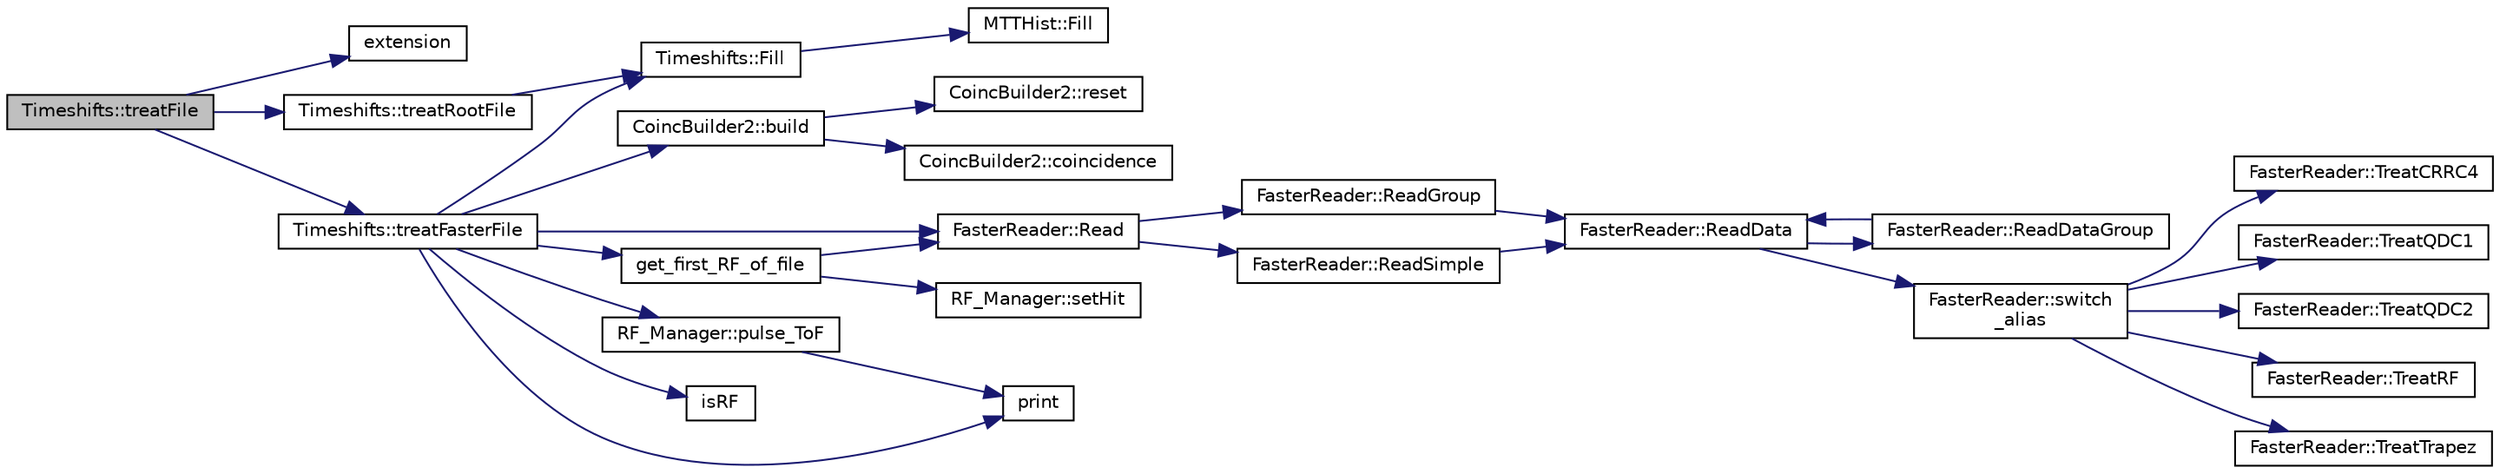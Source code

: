 digraph "Timeshifts::treatFile"
{
 // LATEX_PDF_SIZE
  edge [fontname="Helvetica",fontsize="10",labelfontname="Helvetica",labelfontsize="10"];
  node [fontname="Helvetica",fontsize="10",shape=record];
  rankdir="LR";
  Node1 [label="Timeshifts::treatFile",height=0.2,width=0.4,color="black", fillcolor="grey75", style="filled", fontcolor="black",tooltip=" "];
  Node1 -> Node2 [color="midnightblue",fontsize="10",style="solid",fontname="Helvetica"];
  Node2 [label="extension",height=0.2,width=0.4,color="black", fillcolor="white", style="filled",URL="$files__functions_8hpp.html#a321abbd0681c4da012deaf49122389c5",tooltip=" "];
  Node1 -> Node3 [color="midnightblue",fontsize="10",style="solid",fontname="Helvetica"];
  Node3 [label="Timeshifts::treatFasterFile",height=0.2,width=0.4,color="black", fillcolor="white", style="filled",URL="$class_timeshifts.html#abef7234fe827ae3c7758788cf22b6921",tooltip=" "];
  Node3 -> Node4 [color="midnightblue",fontsize="10",style="solid",fontname="Helvetica"];
  Node4 [label="CoincBuilder2::build",height=0.2,width=0.4,color="black", fillcolor="white", style="filled",URL="$class_coinc_builder2.html#aa41666b1db2ffab7ff2219c36199888a",tooltip=" "];
  Node4 -> Node5 [color="midnightblue",fontsize="10",style="solid",fontname="Helvetica"];
  Node5 [label="CoincBuilder2::coincidence",height=0.2,width=0.4,color="black", fillcolor="white", style="filled",URL="$class_coinc_builder2.html#a64d46f046ca3af1b2c8e9daf16b9b9e6",tooltip=" "];
  Node4 -> Node6 [color="midnightblue",fontsize="10",style="solid",fontname="Helvetica"];
  Node6 [label="CoincBuilder2::reset",height=0.2,width=0.4,color="black", fillcolor="white", style="filled",URL="$class_coinc_builder2.html#a6f72b69410de8e25e0a7b0daa17a20b3",tooltip=" "];
  Node3 -> Node7 [color="midnightblue",fontsize="10",style="solid",fontname="Helvetica"];
  Node7 [label="Timeshifts::Fill",height=0.2,width=0.4,color="black", fillcolor="white", style="filled",URL="$class_timeshifts.html#a6f380e101e8afa6b698f088b1427fd38",tooltip=" "];
  Node7 -> Node8 [color="midnightblue",fontsize="10",style="solid",fontname="Helvetica"];
  Node8 [label="MTTHist::Fill",height=0.2,width=0.4,color="black", fillcolor="white", style="filled",URL="$class_m_t_t_hist.html#a7f8297856cb85967c9f5f41a084f7ae9",tooltip=" "];
  Node3 -> Node9 [color="midnightblue",fontsize="10",style="solid",fontname="Helvetica"];
  Node9 [label="get_first_RF_of_file",height=0.2,width=0.4,color="black", fillcolor="white", style="filled",URL="$_timeshifts_8hpp.html#a202a57630e2aa9744043c30964b64bcd",tooltip=" "];
  Node9 -> Node10 [color="midnightblue",fontsize="10",style="solid",fontname="Helvetica"];
  Node10 [label="FasterReader::Read",height=0.2,width=0.4,color="black", fillcolor="white", style="filled",URL="$class_faster_reader.html#a2d05907241b80ed637b2ae5a01503756",tooltip="Main method. Extract the next hit from the data file and fills the Hit *m_hit object."];
  Node10 -> Node11 [color="midnightblue",fontsize="10",style="solid",fontname="Helvetica"];
  Node11 [label="FasterReader::ReadGroup",height=0.2,width=0.4,color="black", fillcolor="white", style="filled",URL="$class_faster_reader.html#aef9fb9be5f288b88bdb17616aab801bd",tooltip="Replace the standard ReadSimple if the faster data contains groups First of all, the m_write variable..."];
  Node11 -> Node12 [color="midnightblue",fontsize="10",style="solid",fontname="Helvetica"];
  Node12 [label="FasterReader::ReadData",height=0.2,width=0.4,color="black", fillcolor="white", style="filled",URL="$class_faster_reader.html#a0b2cd239d03d34e69b10418cb6292858",tooltip="Treats faster data."];
  Node12 -> Node13 [color="midnightblue",fontsize="10",style="solid",fontname="Helvetica"];
  Node13 [label="FasterReader::ReadDataGroup",height=0.2,width=0.4,color="black", fillcolor="white", style="filled",URL="$class_faster_reader.html#a64fb4fc3d241141f5d27df99906780fc",tooltip="Treats the faster data groups."];
  Node13 -> Node12 [color="midnightblue",fontsize="10",style="solid",fontname="Helvetica"];
  Node12 -> Node14 [color="midnightblue",fontsize="10",style="solid",fontname="Helvetica"];
  Node14 [label="FasterReader::switch\l_alias",height=0.2,width=0.4,color="black", fillcolor="white", style="filled",URL="$class_faster_reader.html#af3c8f411415fb3d9fe20cd8551bc24ed",tooltip="Treat the specific part of data (QDC gates, spectro ADC ...)"];
  Node14 -> Node15 [color="midnightblue",fontsize="10",style="solid",fontname="Helvetica"];
  Node15 [label="FasterReader::TreatCRRC4",height=0.2,width=0.4,color="black", fillcolor="white", style="filled",URL="$class_faster_reader.html#aa0d1eaa1b39778def2b7cd25581accef",tooltip="Load CRRC4 data."];
  Node14 -> Node16 [color="midnightblue",fontsize="10",style="solid",fontname="Helvetica"];
  Node16 [label="FasterReader::TreatQDC1",height=0.2,width=0.4,color="black", fillcolor="white", style="filled",URL="$class_faster_reader.html#aa5890b8ac1fdbcd4e2c544c1eeca537b",tooltip="Load QDC1 data."];
  Node14 -> Node17 [color="midnightblue",fontsize="10",style="solid",fontname="Helvetica"];
  Node17 [label="FasterReader::TreatQDC2",height=0.2,width=0.4,color="black", fillcolor="white", style="filled",URL="$class_faster_reader.html#a94fd509a6352735984a20c03fb046254",tooltip="Load QDC2 data."];
  Node14 -> Node18 [color="midnightblue",fontsize="10",style="solid",fontname="Helvetica"];
  Node18 [label="FasterReader::TreatRF",height=0.2,width=0.4,color="black", fillcolor="white", style="filled",URL="$class_faster_reader.html#ad2d7d3acd1a874f09f44f2adfa69d42c",tooltip="Load RF data."];
  Node14 -> Node19 [color="midnightblue",fontsize="10",style="solid",fontname="Helvetica"];
  Node19 [label="FasterReader::TreatTrapez",height=0.2,width=0.4,color="black", fillcolor="white", style="filled",URL="$class_faster_reader.html#a3ee31b1e6a4c60d72f8d989d2e08bcdf",tooltip="Load Trapez data."];
  Node10 -> Node20 [color="midnightblue",fontsize="10",style="solid",fontname="Helvetica"];
  Node20 [label="FasterReader::ReadSimple",height=0.2,width=0.4,color="black", fillcolor="white", style="filled",URL="$class_faster_reader.html#a60f1f638732c48c1b78cfe4dcd23d39b",tooltip="Read triggerless data."];
  Node20 -> Node12 [color="midnightblue",fontsize="10",style="solid",fontname="Helvetica"];
  Node9 -> Node21 [color="midnightblue",fontsize="10",style="solid",fontname="Helvetica"];
  Node21 [label="RF_Manager::setHit",height=0.2,width=0.4,color="black", fillcolor="white", style="filled",URL="$class_r_f___manager.html#a0261f2b02176a3e5562603c25f31d9a6",tooltip=" "];
  Node3 -> Node22 [color="midnightblue",fontsize="10",style="solid",fontname="Helvetica"];
  Node22 [label="isRF",height=0.2,width=0.4,color="black", fillcolor="white", style="filled",URL="$_detectors_8hpp.html#ab6f329e34b2122e3c788584b0907718c",tooltip=" "];
  Node3 -> Node23 [color="midnightblue",fontsize="10",style="solid",fontname="Helvetica"];
  Node23 [label="print",height=0.2,width=0.4,color="black", fillcolor="white", style="filled",URL="$utils_8hpp.html#a66ca7a7876bba06ed99b2fa6945cd2b0",tooltip=" "];
  Node3 -> Node24 [color="midnightblue",fontsize="10",style="solid",fontname="Helvetica"];
  Node24 [label="RF_Manager::pulse_ToF",height=0.2,width=0.4,color="black", fillcolor="white", style="filled",URL="$class_r_f___manager.html#a63ac5b91283369764fbe1029c5f296c1",tooltip=" "];
  Node24 -> Node23 [color="midnightblue",fontsize="10",style="solid",fontname="Helvetica"];
  Node3 -> Node10 [color="midnightblue",fontsize="10",style="solid",fontname="Helvetica"];
  Node1 -> Node25 [color="midnightblue",fontsize="10",style="solid",fontname="Helvetica"];
  Node25 [label="Timeshifts::treatRootFile",height=0.2,width=0.4,color="black", fillcolor="white", style="filled",URL="$class_timeshifts.html#a32079af1345e308feddd58e0950998ab",tooltip=" "];
  Node25 -> Node7 [color="midnightblue",fontsize="10",style="solid",fontname="Helvetica"];
}
